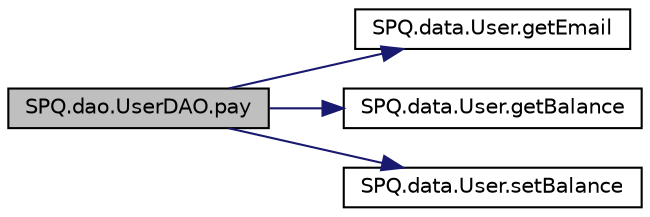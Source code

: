 digraph "SPQ.dao.UserDAO.pay"
{
  edge [fontname="Helvetica",fontsize="10",labelfontname="Helvetica",labelfontsize="10"];
  node [fontname="Helvetica",fontsize="10",shape=record];
  rankdir="LR";
  Node30 [label="SPQ.dao.UserDAO.pay",height=0.2,width=0.4,color="black", fillcolor="grey75", style="filled", fontcolor="black"];
  Node30 -> Node31 [color="midnightblue",fontsize="10",style="solid",fontname="Helvetica"];
  Node31 [label="SPQ.data.User.getEmail",height=0.2,width=0.4,color="black", fillcolor="white", style="filled",URL="$class_s_p_q_1_1data_1_1_user.html#a4f3ae0062ee7529314a5b791707ff4b4"];
  Node30 -> Node32 [color="midnightblue",fontsize="10",style="solid",fontname="Helvetica"];
  Node32 [label="SPQ.data.User.getBalance",height=0.2,width=0.4,color="black", fillcolor="white", style="filled",URL="$class_s_p_q_1_1data_1_1_user.html#a03cc880edbf4758b44318af1587824e5"];
  Node30 -> Node33 [color="midnightblue",fontsize="10",style="solid",fontname="Helvetica"];
  Node33 [label="SPQ.data.User.setBalance",height=0.2,width=0.4,color="black", fillcolor="white", style="filled",URL="$class_s_p_q_1_1data_1_1_user.html#ab9b205d96fa6c53cc3956c2ddcc9c4a7"];
}
